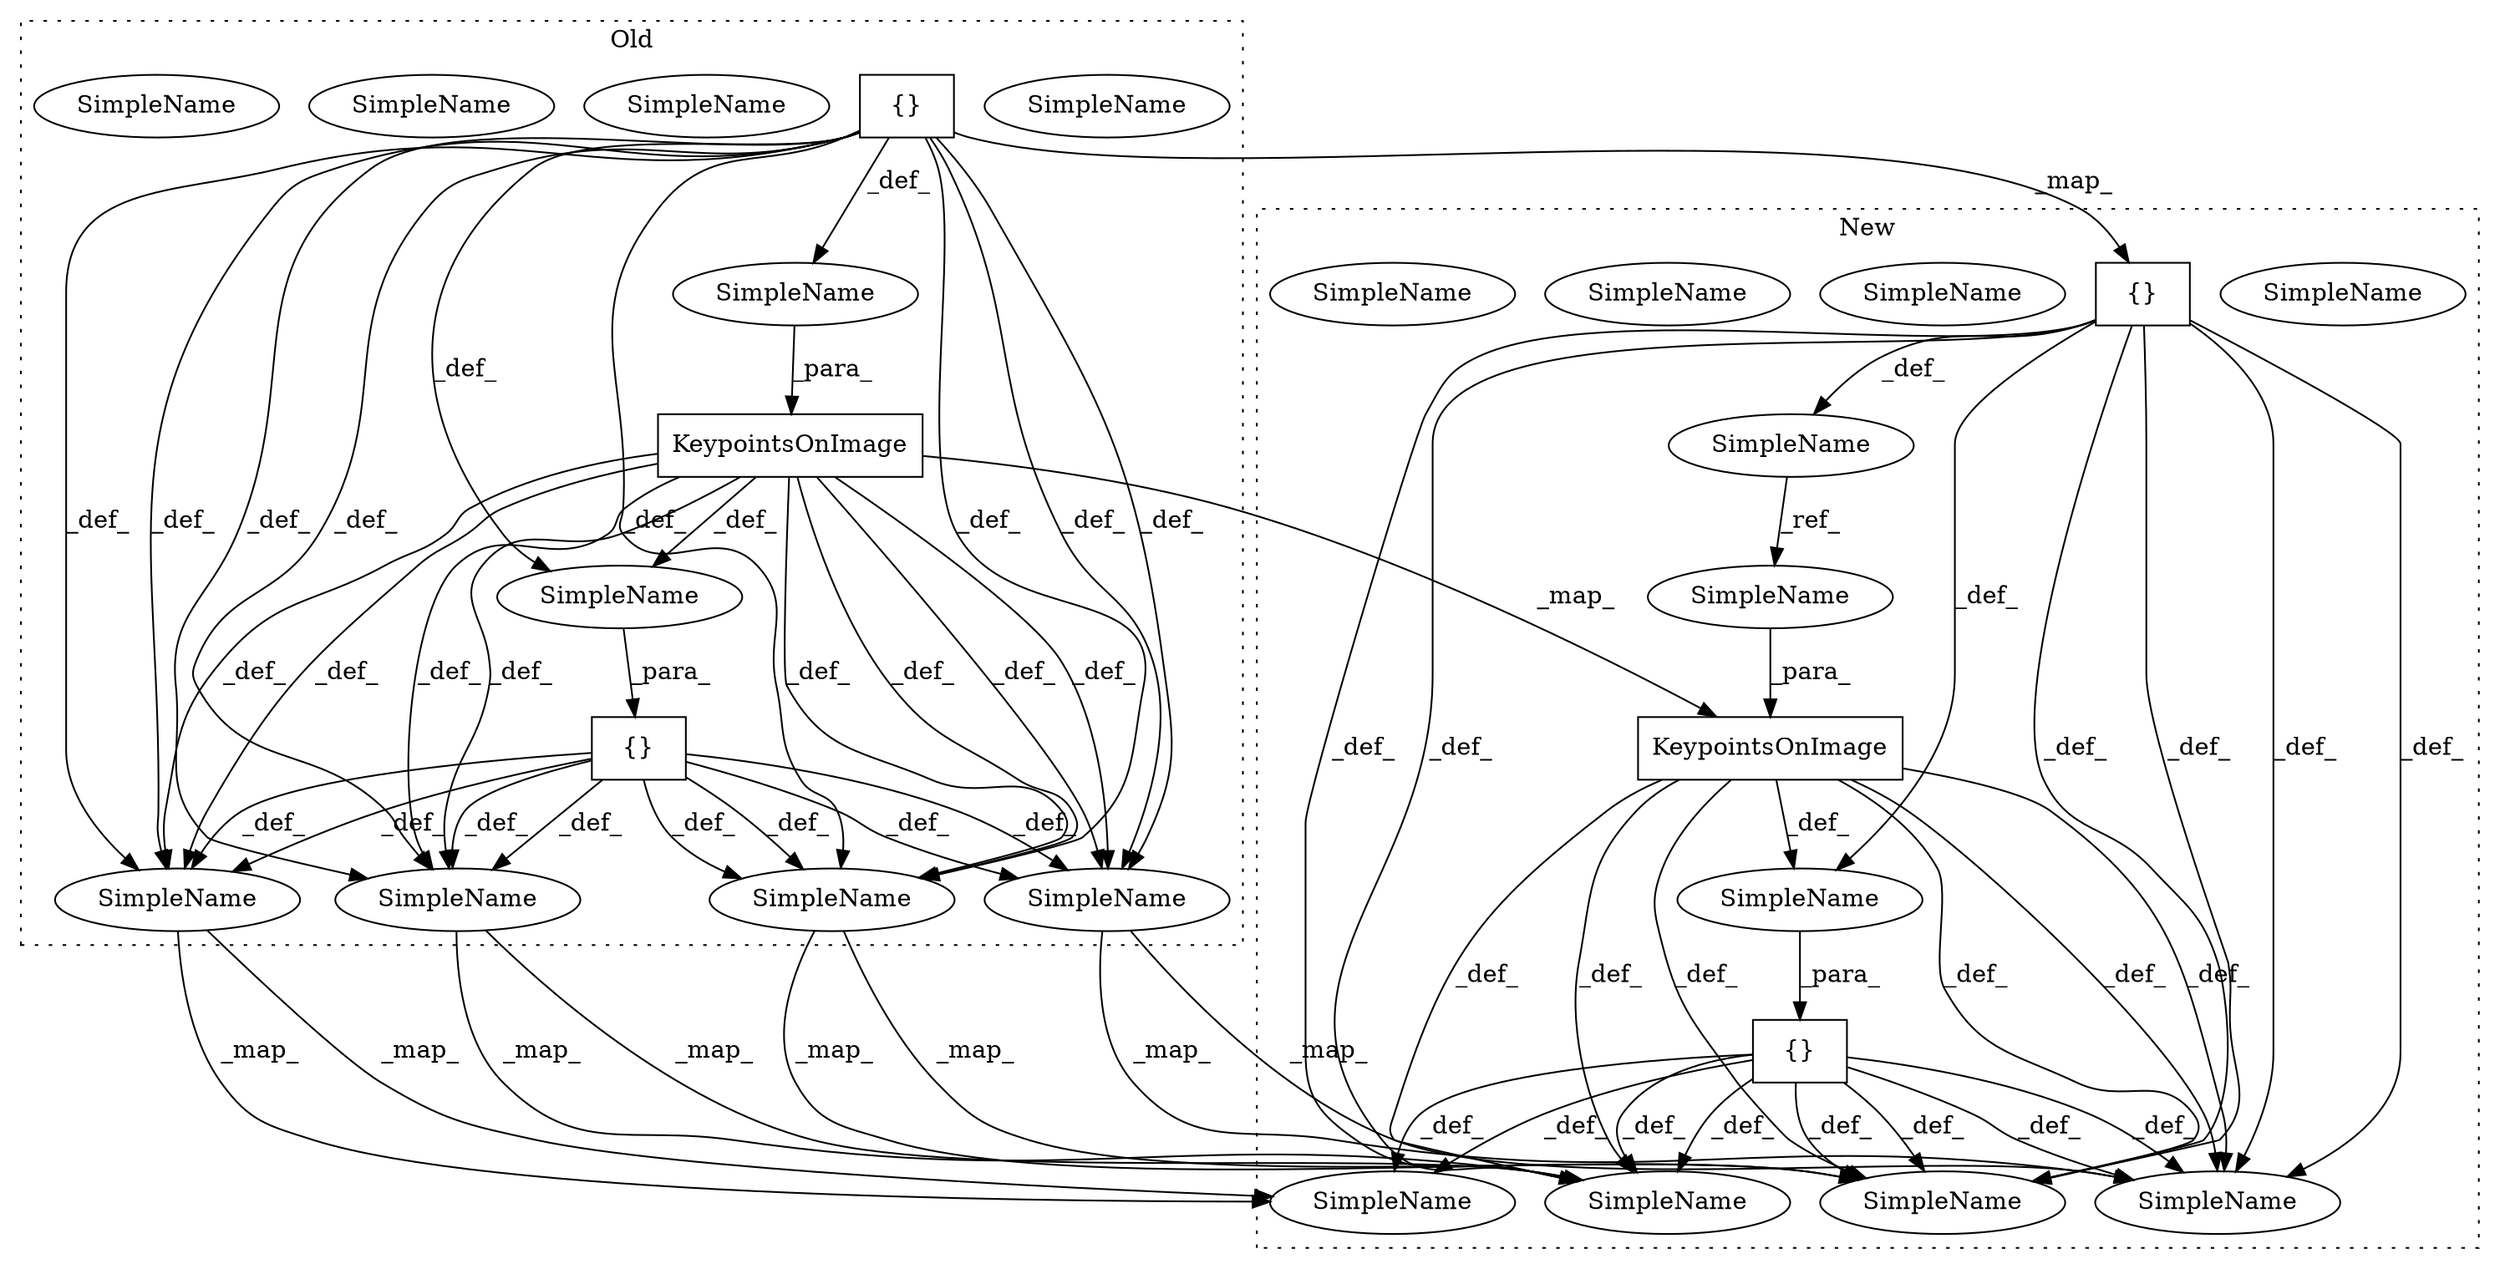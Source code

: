 digraph G {
subgraph cluster0 {
1 [label="KeypointsOnImage" a="32" s="18248,18373" l="17,2" shape="box"];
3 [label="{}" a="4" s="18240,18375" l="1,1" shape="box"];
4 [label="SimpleName" a="42" s="" l="" shape="ellipse"];
5 [label="SimpleName" a="42" s="18581" l="8" shape="ellipse"];
8 [label="SimpleName" a="42" s="18581" l="8" shape="ellipse"];
10 [label="{}" a="4" s="18274,18337" l="1,1" shape="box"];
12 [label="SimpleName" a="42" s="18463" l="8" shape="ellipse"];
15 [label="SimpleName" a="42" s="18463" l="8" shape="ellipse"];
16 [label="SimpleName" a="42" s="18632" l="8" shape="ellipse"];
19 [label="SimpleName" a="42" s="18632" l="8" shape="ellipse"];
20 [label="SimpleName" a="42" s="18510" l="8" shape="ellipse"];
23 [label="SimpleName" a="42" s="18510" l="8" shape="ellipse"];
24 [label="SimpleName" a="42" s="" l="" shape="ellipse"];
label = "Old";
style="dotted";
}
subgraph cluster1 {
2 [label="KeypointsOnImage" a="32" s="19181,19236" l="17,2" shape="box"];
6 [label="SimpleName" a="42" s="19436" l="8" shape="ellipse"];
7 [label="SimpleName" a="42" s="19436" l="8" shape="ellipse"];
9 [label="{}" a="4" s="19173,19238" l="1,1" shape="box"];
11 [label="{}" a="4" s="19088,19151" l="1,1" shape="box"];
13 [label="SimpleName" a="42" s="19326" l="8" shape="ellipse"];
14 [label="SimpleName" a="42" s="19326" l="8" shape="ellipse"];
17 [label="SimpleName" a="42" s="19483" l="8" shape="ellipse"];
18 [label="SimpleName" a="42" s="19483" l="8" shape="ellipse"];
21 [label="SimpleName" a="42" s="19369" l="8" shape="ellipse"];
22 [label="SimpleName" a="42" s="19369" l="8" shape="ellipse"];
25 [label="SimpleName" a="42" s="" l="" shape="ellipse"];
26 [label="SimpleName" a="42" s="19067" l="3" shape="ellipse"];
27 [label="SimpleName" a="42" s="19198" l="3" shape="ellipse"];
label = "New";
style="dotted";
}
1 -> 23 [label="_def_"];
1 -> 8 [label="_def_"];
1 -> 4 [label="_def_"];
1 -> 19 [label="_def_"];
1 -> 19 [label="_def_"];
1 -> 23 [label="_def_"];
1 -> 2 [label="_map_"];
1 -> 8 [label="_def_"];
1 -> 15 [label="_def_"];
1 -> 15 [label="_def_"];
2 -> 18 [label="_def_"];
2 -> 22 [label="_def_"];
2 -> 14 [label="_def_"];
2 -> 22 [label="_def_"];
2 -> 14 [label="_def_"];
2 -> 25 [label="_def_"];
2 -> 18 [label="_def_"];
3 -> 15 [label="_def_"];
3 -> 15 [label="_def_"];
3 -> 19 [label="_def_"];
3 -> 8 [label="_def_"];
3 -> 8 [label="_def_"];
3 -> 19 [label="_def_"];
3 -> 23 [label="_def_"];
3 -> 23 [label="_def_"];
4 -> 3 [label="_para_"];
8 -> 7 [label="_map_"];
8 -> 7 [label="_map_"];
9 -> 7 [label="_def_"];
9 -> 14 [label="_def_"];
9 -> 22 [label="_def_"];
9 -> 7 [label="_def_"];
9 -> 18 [label="_def_"];
9 -> 14 [label="_def_"];
9 -> 18 [label="_def_"];
9 -> 22 [label="_def_"];
10 -> 11 [label="_map_"];
10 -> 15 [label="_def_"];
10 -> 19 [label="_def_"];
10 -> 4 [label="_def_"];
10 -> 23 [label="_def_"];
10 -> 8 [label="_def_"];
10 -> 19 [label="_def_"];
10 -> 15 [label="_def_"];
10 -> 8 [label="_def_"];
10 -> 23 [label="_def_"];
10 -> 24 [label="_def_"];
11 -> 22 [label="_def_"];
11 -> 26 [label="_def_"];
11 -> 18 [label="_def_"];
11 -> 14 [label="_def_"];
11 -> 14 [label="_def_"];
11 -> 22 [label="_def_"];
11 -> 18 [label="_def_"];
11 -> 25 [label="_def_"];
15 -> 14 [label="_map_"];
15 -> 14 [label="_map_"];
19 -> 18 [label="_map_"];
19 -> 18 [label="_map_"];
23 -> 22 [label="_map_"];
23 -> 22 [label="_map_"];
24 -> 1 [label="_para_"];
25 -> 9 [label="_para_"];
26 -> 27 [label="_ref_"];
27 -> 2 [label="_para_"];
}